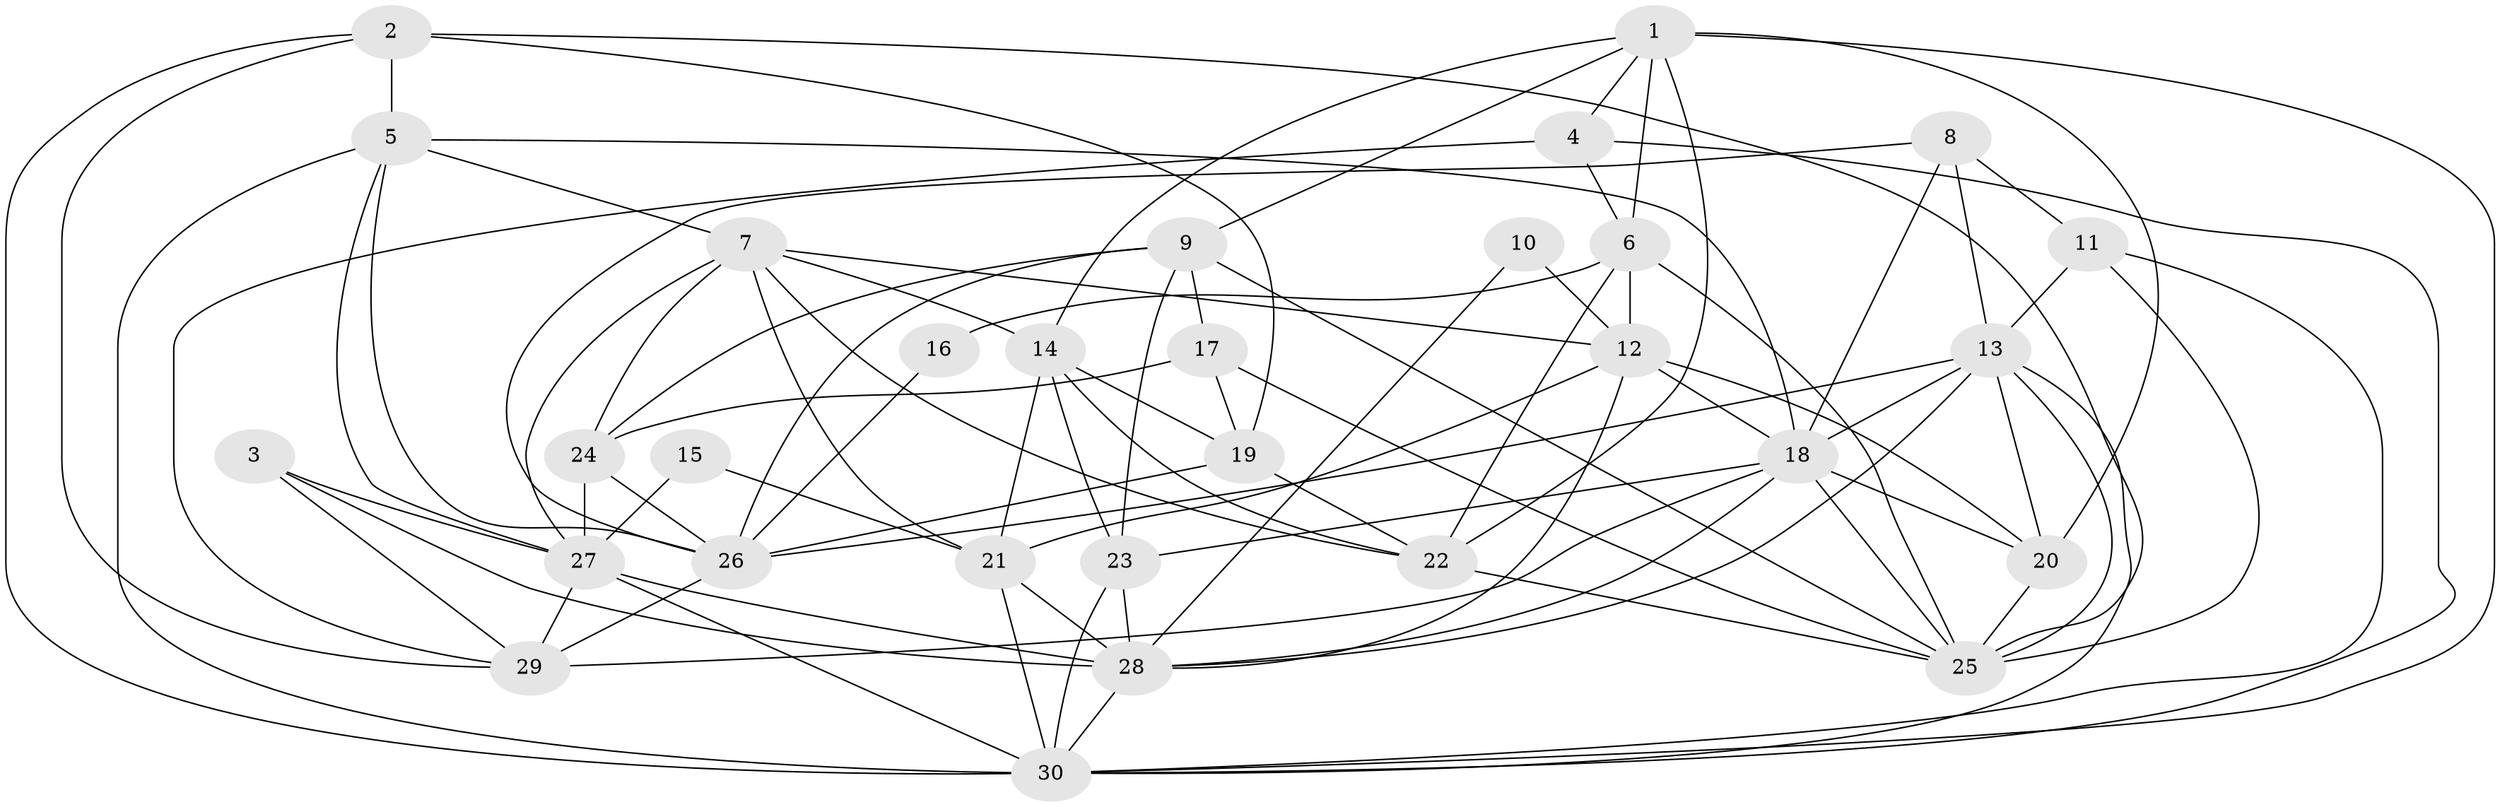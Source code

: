 // original degree distribution, {5: 0.29333333333333333, 3: 0.28, 4: 0.21333333333333335, 2: 0.12, 6: 0.06666666666666667, 7: 0.013333333333333334, 8: 0.013333333333333334}
// Generated by graph-tools (version 1.1) at 2025/37/03/04/25 23:37:02]
// undirected, 30 vertices, 87 edges
graph export_dot {
  node [color=gray90,style=filled];
  1;
  2;
  3;
  4;
  5;
  6;
  7;
  8;
  9;
  10;
  11;
  12;
  13;
  14;
  15;
  16;
  17;
  18;
  19;
  20;
  21;
  22;
  23;
  24;
  25;
  26;
  27;
  28;
  29;
  30;
  1 -- 4 [weight=1.0];
  1 -- 6 [weight=1.0];
  1 -- 9 [weight=1.0];
  1 -- 14 [weight=1.0];
  1 -- 20 [weight=1.0];
  1 -- 22 [weight=1.0];
  1 -- 30 [weight=1.0];
  2 -- 5 [weight=1.0];
  2 -- 19 [weight=2.0];
  2 -- 25 [weight=1.0];
  2 -- 29 [weight=1.0];
  2 -- 30 [weight=2.0];
  3 -- 27 [weight=1.0];
  3 -- 28 [weight=1.0];
  3 -- 29 [weight=1.0];
  4 -- 6 [weight=1.0];
  4 -- 29 [weight=1.0];
  4 -- 30 [weight=1.0];
  5 -- 7 [weight=1.0];
  5 -- 18 [weight=1.0];
  5 -- 26 [weight=1.0];
  5 -- 27 [weight=1.0];
  5 -- 30 [weight=1.0];
  6 -- 12 [weight=1.0];
  6 -- 16 [weight=2.0];
  6 -- 22 [weight=1.0];
  6 -- 25 [weight=1.0];
  7 -- 12 [weight=1.0];
  7 -- 14 [weight=1.0];
  7 -- 21 [weight=1.0];
  7 -- 22 [weight=1.0];
  7 -- 24 [weight=1.0];
  7 -- 27 [weight=1.0];
  8 -- 11 [weight=1.0];
  8 -- 13 [weight=3.0];
  8 -- 18 [weight=1.0];
  8 -- 26 [weight=1.0];
  9 -- 17 [weight=1.0];
  9 -- 23 [weight=1.0];
  9 -- 24 [weight=1.0];
  9 -- 25 [weight=1.0];
  9 -- 26 [weight=1.0];
  10 -- 12 [weight=3.0];
  10 -- 28 [weight=1.0];
  11 -- 13 [weight=1.0];
  11 -- 25 [weight=1.0];
  11 -- 30 [weight=1.0];
  12 -- 18 [weight=2.0];
  12 -- 20 [weight=1.0];
  12 -- 21 [weight=1.0];
  12 -- 28 [weight=1.0];
  13 -- 18 [weight=1.0];
  13 -- 20 [weight=2.0];
  13 -- 25 [weight=1.0];
  13 -- 26 [weight=1.0];
  13 -- 28 [weight=2.0];
  13 -- 30 [weight=1.0];
  14 -- 19 [weight=1.0];
  14 -- 21 [weight=2.0];
  14 -- 22 [weight=1.0];
  14 -- 23 [weight=1.0];
  15 -- 21 [weight=1.0];
  15 -- 27 [weight=2.0];
  16 -- 26 [weight=1.0];
  17 -- 19 [weight=1.0];
  17 -- 24 [weight=1.0];
  17 -- 25 [weight=1.0];
  18 -- 20 [weight=1.0];
  18 -- 23 [weight=1.0];
  18 -- 25 [weight=1.0];
  18 -- 28 [weight=1.0];
  18 -- 29 [weight=1.0];
  19 -- 22 [weight=1.0];
  19 -- 26 [weight=1.0];
  20 -- 25 [weight=1.0];
  21 -- 28 [weight=2.0];
  21 -- 30 [weight=1.0];
  22 -- 25 [weight=1.0];
  23 -- 28 [weight=2.0];
  23 -- 30 [weight=1.0];
  24 -- 26 [weight=1.0];
  24 -- 27 [weight=1.0];
  26 -- 29 [weight=1.0];
  27 -- 28 [weight=1.0];
  27 -- 29 [weight=1.0];
  27 -- 30 [weight=1.0];
  28 -- 30 [weight=1.0];
}
